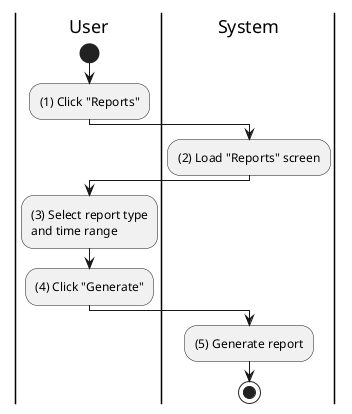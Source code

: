 @startuml report-generate
|u|User
|s|System

|u|
start
:(1) Click "Reports";

|s|
:(2) Load "Reports" screen;

|u|
:(3) Select report type\nand time range;
:(4) Click "Generate";

|s|
:(5) Generate report;
stop
@enduml